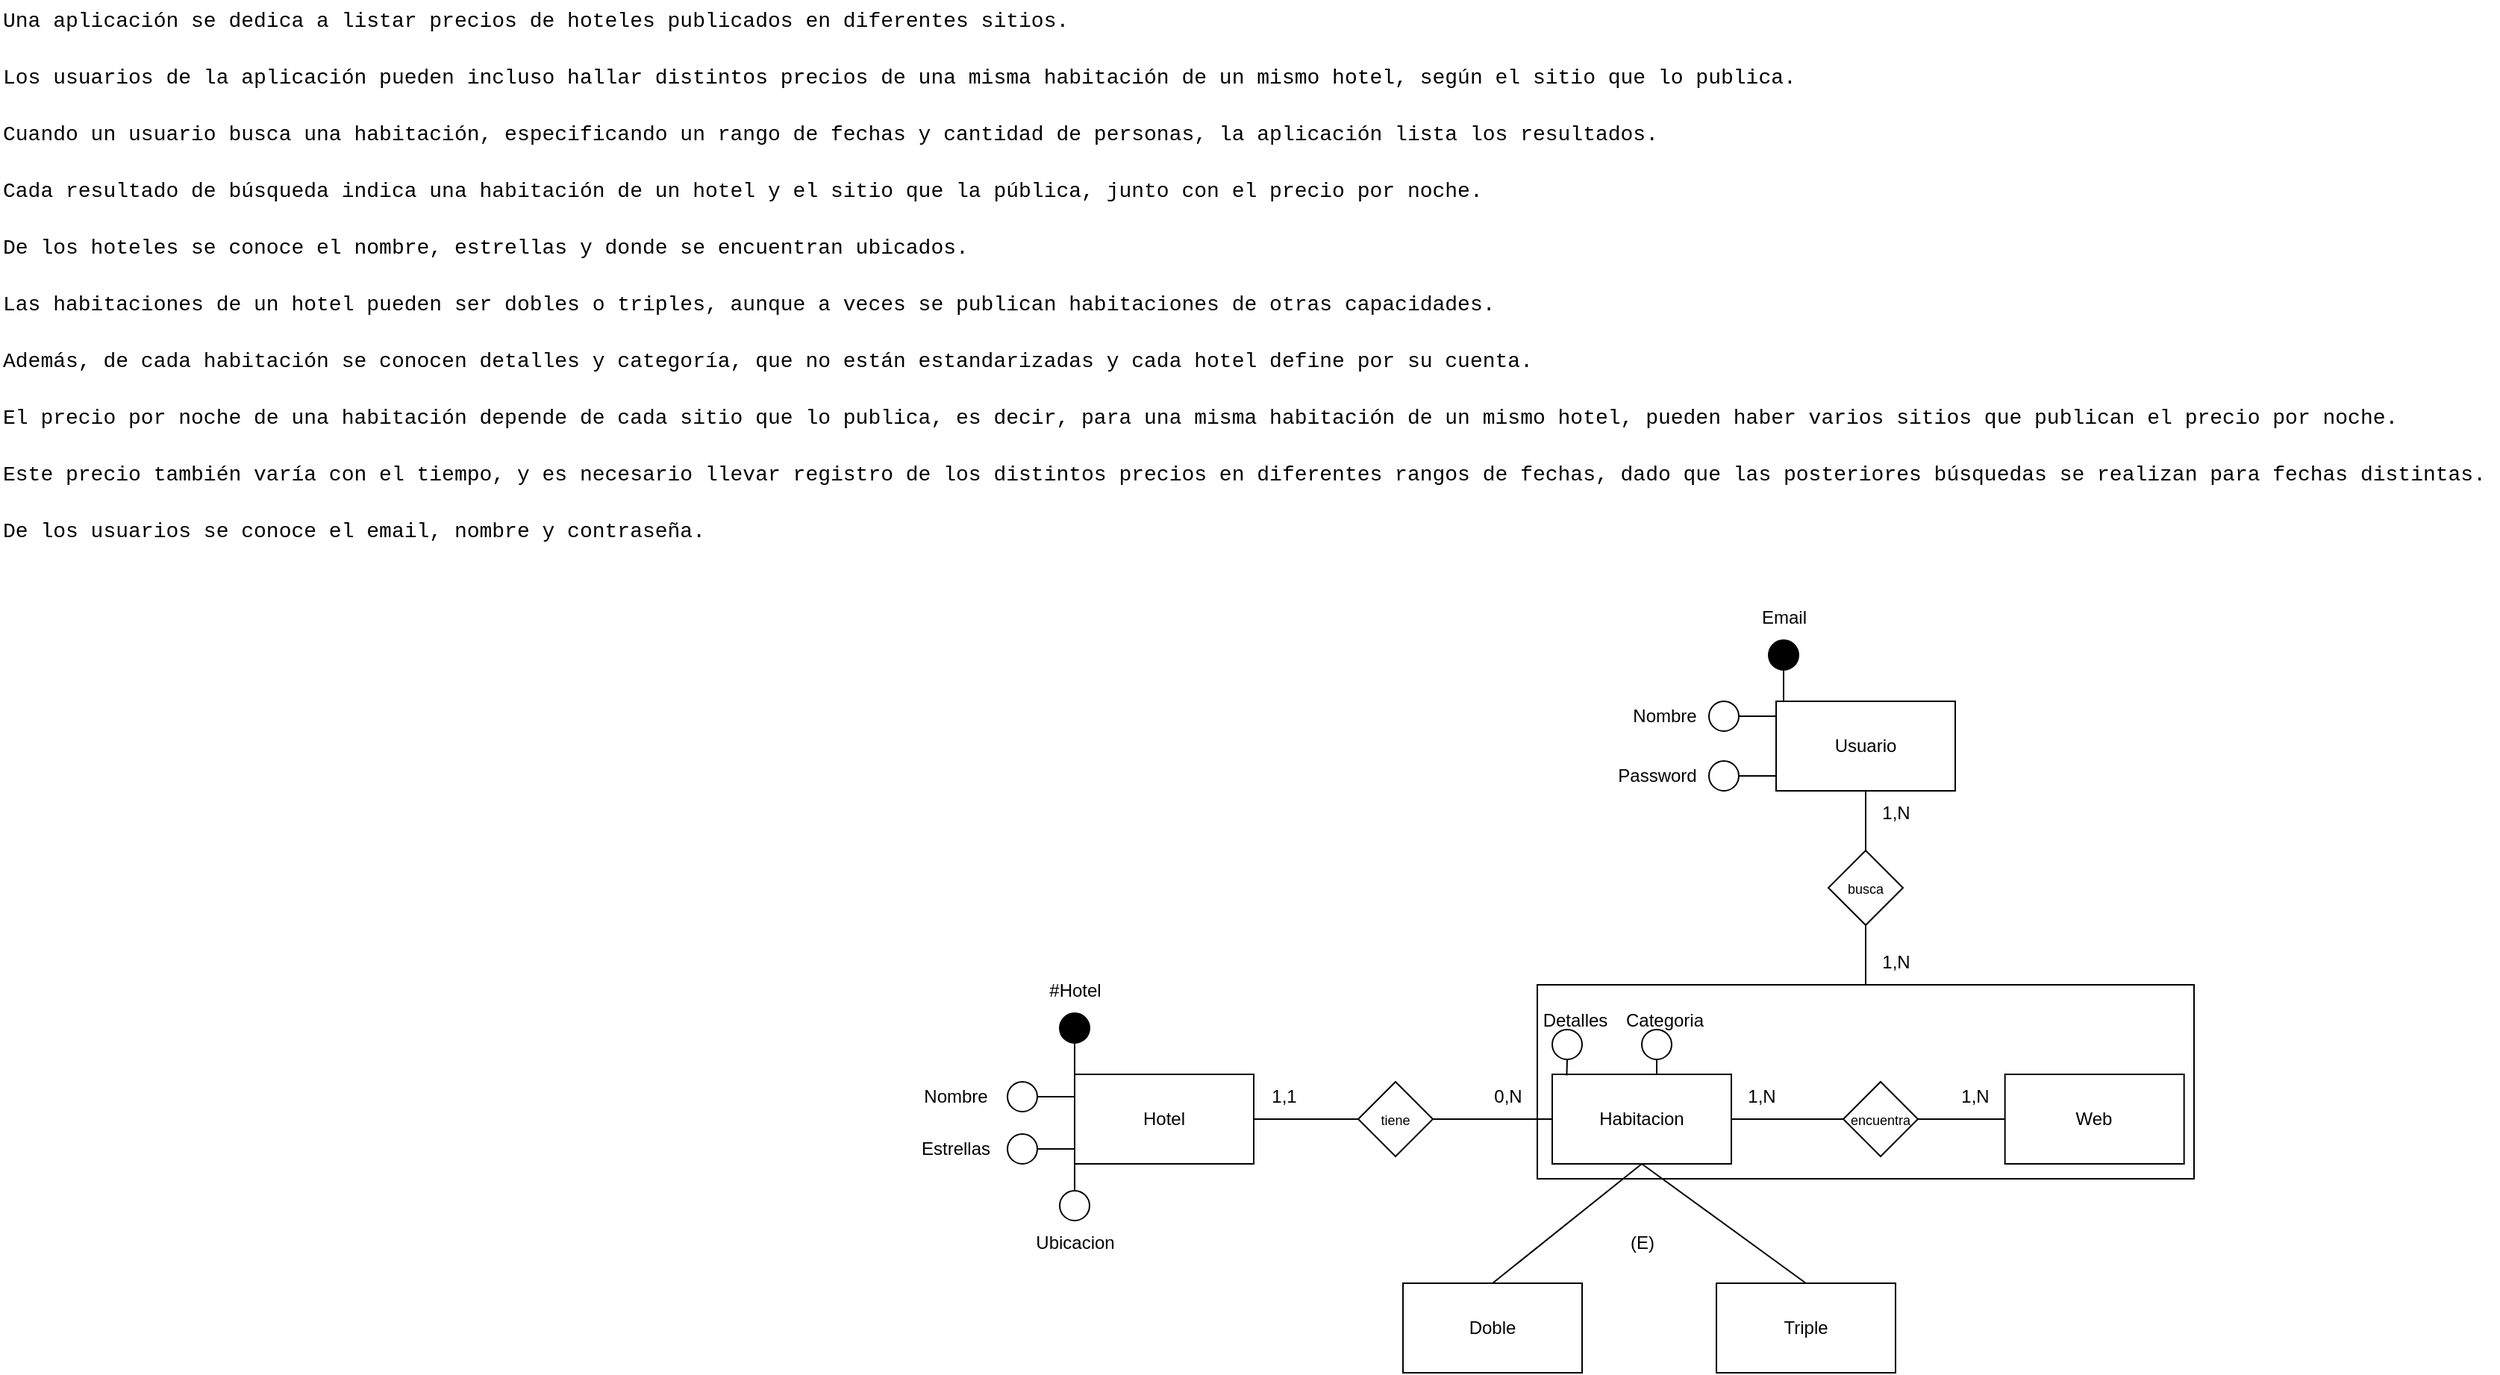 <mxfile version="24.7.8">
  <diagram name="Page-1" id="eMKIj62PLu1EhkCbCb0b">
    <mxGraphModel dx="2168" dy="671" grid="1" gridSize="10" guides="1" tooltips="1" connect="1" arrows="1" fold="1" page="1" pageScale="1" pageWidth="850" pageHeight="1100" math="0" shadow="0">
      <root>
        <mxCell id="0" />
        <mxCell id="1" parent="0" />
        <mxCell id="Yrx0gn1BQZuG0m7ZVt6Z-19" value="" style="rounded=0;whiteSpace=wrap;html=1;" vertex="1" parent="1">
          <mxGeometry x="270" y="750" width="440" height="130" as="geometry" />
        </mxCell>
        <mxCell id="Yrx0gn1BQZuG0m7ZVt6Z-2" value="Web" style="rounded=0;whiteSpace=wrap;html=1;" vertex="1" parent="1">
          <mxGeometry x="583.33" y="810" width="120" height="60" as="geometry" />
        </mxCell>
        <mxCell id="Yrx0gn1BQZuG0m7ZVt6Z-3" value="Habitacion" style="rounded=0;whiteSpace=wrap;html=1;" vertex="1" parent="1">
          <mxGeometry x="280" y="810" width="120" height="60" as="geometry" />
        </mxCell>
        <mxCell id="Yrx0gn1BQZuG0m7ZVt6Z-4" value="Doble" style="rounded=0;whiteSpace=wrap;html=1;" vertex="1" parent="1">
          <mxGeometry x="180" y="950" width="120" height="60" as="geometry" />
        </mxCell>
        <mxCell id="Yrx0gn1BQZuG0m7ZVt6Z-5" value="Triple" style="rounded=0;whiteSpace=wrap;html=1;" vertex="1" parent="1">
          <mxGeometry x="390" y="950" width="120" height="60" as="geometry" />
        </mxCell>
        <mxCell id="Yrx0gn1BQZuG0m7ZVt6Z-6" value="Usuario" style="rounded=0;whiteSpace=wrap;html=1;" vertex="1" parent="1">
          <mxGeometry x="430" y="560" width="120" height="60" as="geometry" />
        </mxCell>
        <mxCell id="Yrx0gn1BQZuG0m7ZVt6Z-7" value="Hotel" style="rounded=0;whiteSpace=wrap;html=1;" vertex="1" parent="1">
          <mxGeometry x="-40" y="810" width="120" height="60" as="geometry" />
        </mxCell>
        <mxCell id="Yrx0gn1BQZuG0m7ZVt6Z-8" value="&lt;font style=&quot;font-size: 9px;&quot;&gt;busca&lt;/font&gt;" style="rhombus;whiteSpace=wrap;html=1;" vertex="1" parent="1">
          <mxGeometry x="465" y="660" width="50" height="50" as="geometry" />
        </mxCell>
        <mxCell id="Yrx0gn1BQZuG0m7ZVt6Z-9" value="&lt;font style=&quot;font-size: 9px;&quot;&gt;encuentra&lt;/font&gt;" style="rhombus;whiteSpace=wrap;html=1;" vertex="1" parent="1">
          <mxGeometry x="475" y="815" width="50" height="50" as="geometry" />
        </mxCell>
        <mxCell id="Yrx0gn1BQZuG0m7ZVt6Z-10" value="&lt;font style=&quot;font-size: 9px;&quot;&gt;tiene&lt;/font&gt;" style="rhombus;whiteSpace=wrap;html=1;" vertex="1" parent="1">
          <mxGeometry x="150" y="815" width="50" height="50" as="geometry" />
        </mxCell>
        <mxCell id="Yrx0gn1BQZuG0m7ZVt6Z-12" value="" style="endArrow=none;html=1;rounded=0;exitX=1;exitY=0.5;exitDx=0;exitDy=0;entryX=0;entryY=0.5;entryDx=0;entryDy=0;" edge="1" parent="1" source="Yrx0gn1BQZuG0m7ZVt6Z-3" target="Yrx0gn1BQZuG0m7ZVt6Z-9">
          <mxGeometry width="50" height="50" relative="1" as="geometry">
            <mxPoint x="400" y="790" as="sourcePoint" />
            <mxPoint x="450" y="740" as="targetPoint" />
          </mxGeometry>
        </mxCell>
        <mxCell id="Yrx0gn1BQZuG0m7ZVt6Z-13" value="" style="endArrow=none;html=1;rounded=0;exitX=1;exitY=0.5;exitDx=0;exitDy=0;entryX=0;entryY=0.5;entryDx=0;entryDy=0;" edge="1" parent="1" source="Yrx0gn1BQZuG0m7ZVt6Z-9" target="Yrx0gn1BQZuG0m7ZVt6Z-2">
          <mxGeometry width="50" height="50" relative="1" as="geometry">
            <mxPoint x="540" y="800" as="sourcePoint" />
            <mxPoint x="570" y="870" as="targetPoint" />
          </mxGeometry>
        </mxCell>
        <mxCell id="Yrx0gn1BQZuG0m7ZVt6Z-14" value="" style="endArrow=none;html=1;rounded=0;entryX=0.5;entryY=1;entryDx=0;entryDy=0;exitX=0.5;exitY=0;exitDx=0;exitDy=0;" edge="1" parent="1" source="Yrx0gn1BQZuG0m7ZVt6Z-4" target="Yrx0gn1BQZuG0m7ZVt6Z-3">
          <mxGeometry width="50" height="50" relative="1" as="geometry">
            <mxPoint x="290" y="930" as="sourcePoint" />
            <mxPoint x="340" y="880" as="targetPoint" />
          </mxGeometry>
        </mxCell>
        <mxCell id="Yrx0gn1BQZuG0m7ZVt6Z-15" value="" style="endArrow=none;html=1;rounded=0;entryX=0.5;entryY=1;entryDx=0;entryDy=0;exitX=0.5;exitY=0;exitDx=0;exitDy=0;" edge="1" parent="1" source="Yrx0gn1BQZuG0m7ZVt6Z-5" target="Yrx0gn1BQZuG0m7ZVt6Z-3">
          <mxGeometry width="50" height="50" relative="1" as="geometry">
            <mxPoint x="360" y="960" as="sourcePoint" />
            <mxPoint x="410" y="910" as="targetPoint" />
          </mxGeometry>
        </mxCell>
        <mxCell id="Yrx0gn1BQZuG0m7ZVt6Z-16" value="" style="endArrow=none;html=1;rounded=0;exitX=1;exitY=0.5;exitDx=0;exitDy=0;entryX=0;entryY=0.5;entryDx=0;entryDy=0;" edge="1" parent="1" source="Yrx0gn1BQZuG0m7ZVt6Z-7" target="Yrx0gn1BQZuG0m7ZVt6Z-10">
          <mxGeometry width="50" height="50" relative="1" as="geometry">
            <mxPoint x="140" y="740" as="sourcePoint" />
            <mxPoint x="190" y="690" as="targetPoint" />
          </mxGeometry>
        </mxCell>
        <mxCell id="Yrx0gn1BQZuG0m7ZVt6Z-17" value="" style="endArrow=none;html=1;rounded=0;exitX=1;exitY=0.5;exitDx=0;exitDy=0;entryX=0;entryY=0.5;entryDx=0;entryDy=0;" edge="1" parent="1" source="Yrx0gn1BQZuG0m7ZVt6Z-10" target="Yrx0gn1BQZuG0m7ZVt6Z-3">
          <mxGeometry width="50" height="50" relative="1" as="geometry">
            <mxPoint x="250" y="790" as="sourcePoint" />
            <mxPoint x="300" y="740" as="targetPoint" />
          </mxGeometry>
        </mxCell>
        <mxCell id="Yrx0gn1BQZuG0m7ZVt6Z-18" value="(E)" style="text;html=1;align=center;verticalAlign=middle;resizable=0;points=[];autosize=1;strokeColor=none;fillColor=none;" vertex="1" parent="1">
          <mxGeometry x="320" y="908" width="40" height="30" as="geometry" />
        </mxCell>
        <mxCell id="Yrx0gn1BQZuG0m7ZVt6Z-21" value="" style="endArrow=none;html=1;rounded=0;entryX=0.5;entryY=1;entryDx=0;entryDy=0;exitX=0.5;exitY=0;exitDx=0;exitDy=0;" edge="1" parent="1" source="Yrx0gn1BQZuG0m7ZVt6Z-8" target="Yrx0gn1BQZuG0m7ZVt6Z-6">
          <mxGeometry width="50" height="50" relative="1" as="geometry">
            <mxPoint x="270" y="690" as="sourcePoint" />
            <mxPoint x="320" y="640" as="targetPoint" />
          </mxGeometry>
        </mxCell>
        <mxCell id="Yrx0gn1BQZuG0m7ZVt6Z-22" value="" style="endArrow=none;html=1;rounded=0;entryX=0.5;entryY=1;entryDx=0;entryDy=0;exitX=0.5;exitY=0;exitDx=0;exitDy=0;" edge="1" parent="1" source="Yrx0gn1BQZuG0m7ZVt6Z-19" target="Yrx0gn1BQZuG0m7ZVt6Z-8">
          <mxGeometry width="50" height="50" relative="1" as="geometry">
            <mxPoint x="340" y="750" as="sourcePoint" />
            <mxPoint x="390" y="700" as="targetPoint" />
          </mxGeometry>
        </mxCell>
        <mxCell id="Yrx0gn1BQZuG0m7ZVt6Z-23" value="&lt;div style=&quot;font-family: Consolas, &amp;quot;Courier New&amp;quot;, monospace; font-size: 14px; line-height: 19px; white-space-collapse: preserve;&quot;&gt;Una aplicación se dedica a listar precios de hoteles publicados en diferentes sitios.&lt;/div&gt;&lt;div style=&quot;font-family: Consolas, &amp;quot;Courier New&amp;quot;, monospace; font-size: 14px; line-height: 19px; white-space-collapse: preserve;&quot;&gt; &lt;/div&gt;&lt;div style=&quot;font-family: Consolas, &amp;quot;Courier New&amp;quot;, monospace; font-size: 14px; line-height: 19px; white-space-collapse: preserve;&quot;&gt;Los usuarios de la aplicación pueden incluso hallar distintos precios de una misma habitación de un mismo hotel, según el sitio que lo publica.&lt;/div&gt;&lt;div style=&quot;font-family: Consolas, &amp;quot;Courier New&amp;quot;, monospace; font-size: 14px; line-height: 19px; white-space-collapse: preserve;&quot;&gt; &lt;/div&gt;&lt;div style=&quot;font-family: Consolas, &amp;quot;Courier New&amp;quot;, monospace; font-size: 14px; line-height: 19px; white-space-collapse: preserve;&quot;&gt;Cuando un usuario busca una habitación, especificando un rango de fechas y cantidad de personas, la aplicación lista los resultados.&lt;/div&gt;&lt;div style=&quot;font-family: Consolas, &amp;quot;Courier New&amp;quot;, monospace; font-size: 14px; line-height: 19px; white-space-collapse: preserve;&quot;&gt;&lt;br&gt;&lt;/div&gt;&lt;div style=&quot;font-family: Consolas, &amp;quot;Courier New&amp;quot;, monospace; font-size: 14px; line-height: 19px; white-space-collapse: preserve;&quot;&gt;Cada resultado de búsqueda indica una habitación de un hotel y el sitio que la pública, junto con el precio por noche. &lt;/div&gt;&lt;div style=&quot;font-family: Consolas, &amp;quot;Courier New&amp;quot;, monospace; font-size: 14px; line-height: 19px; white-space-collapse: preserve;&quot;&gt;&lt;br&gt;&lt;/div&gt;&lt;div style=&quot;font-family: Consolas, &amp;quot;Courier New&amp;quot;, monospace; font-size: 14px; line-height: 19px; white-space-collapse: preserve;&quot;&gt;De los hoteles se conoce el nombre, estrellas y donde se encuentran ubicados. &lt;/div&gt;&lt;div style=&quot;font-family: Consolas, &amp;quot;Courier New&amp;quot;, monospace; font-size: 14px; line-height: 19px; white-space-collapse: preserve;&quot;&gt;&lt;br&gt;&lt;/div&gt;&lt;div style=&quot;font-family: Consolas, &amp;quot;Courier New&amp;quot;, monospace; font-size: 14px; line-height: 19px; white-space-collapse: preserve;&quot;&gt;Las habitaciones de un hotel pueden ser dobles o triples, aunque a veces se publican habitaciones de otras capacidades. &lt;/div&gt;&lt;div style=&quot;font-family: Consolas, &amp;quot;Courier New&amp;quot;, monospace; font-size: 14px; line-height: 19px; white-space-collapse: preserve;&quot;&gt;&lt;br&gt;&lt;/div&gt;&lt;div style=&quot;font-family: Consolas, &amp;quot;Courier New&amp;quot;, monospace; font-size: 14px; line-height: 19px; white-space-collapse: preserve;&quot;&gt;Además, de cada habitación se conocen detalles y categoría, que no están estandarizadas y cada hotel define por su cuenta. &lt;/div&gt;&lt;div style=&quot;font-family: Consolas, &amp;quot;Courier New&amp;quot;, monospace; font-size: 14px; line-height: 19px; white-space-collapse: preserve;&quot;&gt;&lt;br&gt;&lt;/div&gt;&lt;div style=&quot;font-family: Consolas, &amp;quot;Courier New&amp;quot;, monospace; font-size: 14px; line-height: 19px; white-space-collapse: preserve;&quot;&gt;El precio por noche de una habitación depende de cada sitio que lo publica, es decir, para una misma habitación de un mismo hotel, pueden haber varios sitios que publican el precio por noche. &lt;/div&gt;&lt;div style=&quot;font-family: Consolas, &amp;quot;Courier New&amp;quot;, monospace; font-size: 14px; line-height: 19px; white-space-collapse: preserve;&quot;&gt;&lt;br&gt;&lt;/div&gt;&lt;div style=&quot;font-family: Consolas, &amp;quot;Courier New&amp;quot;, monospace; font-size: 14px; line-height: 19px; white-space-collapse: preserve;&quot;&gt;Este precio también varía con el tiempo, y es necesario llevar registro de los distintos precios en diferentes rangos de fechas, dado que las posteriores búsquedas se realizan para fechas distintas. &lt;/div&gt;&lt;div style=&quot;font-family: Consolas, &amp;quot;Courier New&amp;quot;, monospace; font-size: 14px; line-height: 19px; white-space-collapse: preserve;&quot;&gt;&lt;br&gt;&lt;/div&gt;&lt;div style=&quot;font-family: Consolas, &amp;quot;Courier New&amp;quot;, monospace; font-size: 14px; line-height: 19px; white-space-collapse: preserve;&quot;&gt;De los usuarios se conoce el email, nombre y contraseña.&lt;/div&gt;" style="text;html=1;align=left;verticalAlign=middle;resizable=0;points=[];autosize=1;strokeColor=none;fillColor=none;" vertex="1" parent="1">
          <mxGeometry x="-760" y="90" width="1560" height="370" as="geometry" />
        </mxCell>
        <mxCell id="Yrx0gn1BQZuG0m7ZVt6Z-24" value="1,N" style="text;html=1;align=center;verticalAlign=middle;resizable=0;points=[];autosize=1;strokeColor=none;fillColor=none;" vertex="1" parent="1">
          <mxGeometry x="490" y="620" width="40" height="30" as="geometry" />
        </mxCell>
        <mxCell id="Yrx0gn1BQZuG0m7ZVt6Z-26" value="1,N" style="text;html=1;align=center;verticalAlign=middle;resizable=0;points=[];autosize=1;strokeColor=none;fillColor=none;" vertex="1" parent="1">
          <mxGeometry x="490" y="720" width="40" height="30" as="geometry" />
        </mxCell>
        <mxCell id="Yrx0gn1BQZuG0m7ZVt6Z-27" value="1,N" style="text;html=1;align=center;verticalAlign=middle;resizable=0;points=[];autosize=1;strokeColor=none;fillColor=none;" vertex="1" parent="1">
          <mxGeometry x="400" y="810" width="40" height="30" as="geometry" />
        </mxCell>
        <mxCell id="Yrx0gn1BQZuG0m7ZVt6Z-28" value="1,N" style="text;html=1;align=center;verticalAlign=middle;resizable=0;points=[];autosize=1;strokeColor=none;fillColor=none;" vertex="1" parent="1">
          <mxGeometry x="543.33" y="810" width="40" height="30" as="geometry" />
        </mxCell>
        <mxCell id="Yrx0gn1BQZuG0m7ZVt6Z-29" value="0,N" style="text;html=1;align=center;verticalAlign=middle;resizable=0;points=[];autosize=1;strokeColor=none;fillColor=none;" vertex="1" parent="1">
          <mxGeometry x="230" y="810" width="40" height="30" as="geometry" />
        </mxCell>
        <mxCell id="Yrx0gn1BQZuG0m7ZVt6Z-30" value="1,1" style="text;html=1;align=center;verticalAlign=middle;resizable=0;points=[];autosize=1;strokeColor=none;fillColor=none;" vertex="1" parent="1">
          <mxGeometry x="80" y="810" width="40" height="30" as="geometry" />
        </mxCell>
        <mxCell id="Yrx0gn1BQZuG0m7ZVt6Z-31" value="" style="ellipse;whiteSpace=wrap;html=1;aspect=fixed;" vertex="1" parent="1">
          <mxGeometry x="385" y="560" width="20" height="20" as="geometry" />
        </mxCell>
        <mxCell id="Yrx0gn1BQZuG0m7ZVt6Z-32" value="" style="endArrow=none;html=1;rounded=0;entryX=1;entryY=0.5;entryDx=0;entryDy=0;" edge="1" target="Yrx0gn1BQZuG0m7ZVt6Z-31" parent="1">
          <mxGeometry width="50" height="50" relative="1" as="geometry">
            <mxPoint x="430" y="570" as="sourcePoint" />
            <mxPoint x="560" y="550" as="targetPoint" />
          </mxGeometry>
        </mxCell>
        <mxCell id="Yrx0gn1BQZuG0m7ZVt6Z-35" value="" style="ellipse;whiteSpace=wrap;html=1;aspect=fixed;" vertex="1" parent="1">
          <mxGeometry x="385" y="600" width="20" height="20" as="geometry" />
        </mxCell>
        <mxCell id="Yrx0gn1BQZuG0m7ZVt6Z-36" value="" style="endArrow=none;html=1;rounded=0;entryX=1;entryY=0.5;entryDx=0;entryDy=0;" edge="1" target="Yrx0gn1BQZuG0m7ZVt6Z-35" parent="1">
          <mxGeometry width="50" height="50" relative="1" as="geometry">
            <mxPoint x="430" y="610" as="sourcePoint" />
            <mxPoint x="560" y="590" as="targetPoint" />
          </mxGeometry>
        </mxCell>
        <mxCell id="Yrx0gn1BQZuG0m7ZVt6Z-37" value="" style="ellipse;whiteSpace=wrap;html=1;aspect=fixed;fillColor=#000000;" vertex="1" parent="1">
          <mxGeometry x="425" y="519.0" width="20" height="20" as="geometry" />
        </mxCell>
        <mxCell id="Yrx0gn1BQZuG0m7ZVt6Z-38" value="" style="endArrow=none;html=1;rounded=0;entryX=0.5;entryY=1;entryDx=0;entryDy=0;" edge="1" target="Yrx0gn1BQZuG0m7ZVt6Z-37" parent="1">
          <mxGeometry width="50" height="50" relative="1" as="geometry">
            <mxPoint x="435" y="560.0" as="sourcePoint" />
            <mxPoint x="425" y="514.0" as="targetPoint" />
          </mxGeometry>
        </mxCell>
        <mxCell id="Yrx0gn1BQZuG0m7ZVt6Z-39" value="Email" style="text;html=1;align=center;verticalAlign=middle;resizable=0;points=[];autosize=1;strokeColor=none;fillColor=none;" vertex="1" parent="1">
          <mxGeometry x="410" y="489" width="50" height="30" as="geometry" />
        </mxCell>
        <mxCell id="Yrx0gn1BQZuG0m7ZVt6Z-40" value="Nombre" style="text;html=1;align=center;verticalAlign=middle;resizable=0;points=[];autosize=1;strokeColor=none;fillColor=none;" vertex="1" parent="1">
          <mxGeometry x="320" y="555" width="70" height="30" as="geometry" />
        </mxCell>
        <mxCell id="Yrx0gn1BQZuG0m7ZVt6Z-41" value="Password" style="text;html=1;align=center;verticalAlign=middle;resizable=0;points=[];autosize=1;strokeColor=none;fillColor=none;" vertex="1" parent="1">
          <mxGeometry x="310" y="595" width="80" height="30" as="geometry" />
        </mxCell>
        <mxCell id="Yrx0gn1BQZuG0m7ZVt6Z-42" value="" style="ellipse;whiteSpace=wrap;html=1;aspect=fixed;fillColor=#000000;" vertex="1" parent="1">
          <mxGeometry x="-50" y="769.0" width="20" height="20" as="geometry" />
        </mxCell>
        <mxCell id="Yrx0gn1BQZuG0m7ZVt6Z-43" value="" style="endArrow=none;html=1;rounded=0;entryX=0.5;entryY=1;entryDx=0;entryDy=0;" edge="1" target="Yrx0gn1BQZuG0m7ZVt6Z-42" parent="1">
          <mxGeometry width="50" height="50" relative="1" as="geometry">
            <mxPoint x="-40" y="810.0" as="sourcePoint" />
            <mxPoint x="-50" y="764.0" as="targetPoint" />
          </mxGeometry>
        </mxCell>
        <mxCell id="Yrx0gn1BQZuG0m7ZVt6Z-44" value="" style="ellipse;whiteSpace=wrap;html=1;aspect=fixed;" vertex="1" parent="1">
          <mxGeometry x="-85" y="815" width="20" height="20" as="geometry" />
        </mxCell>
        <mxCell id="Yrx0gn1BQZuG0m7ZVt6Z-45" value="" style="endArrow=none;html=1;rounded=0;entryX=1;entryY=0.5;entryDx=0;entryDy=0;" edge="1" target="Yrx0gn1BQZuG0m7ZVt6Z-44" parent="1">
          <mxGeometry width="50" height="50" relative="1" as="geometry">
            <mxPoint x="-40" y="825" as="sourcePoint" />
            <mxPoint x="90" y="805" as="targetPoint" />
          </mxGeometry>
        </mxCell>
        <mxCell id="Yrx0gn1BQZuG0m7ZVt6Z-46" value="" style="ellipse;whiteSpace=wrap;html=1;aspect=fixed;" vertex="1" parent="1">
          <mxGeometry x="-85" y="850" width="20" height="20" as="geometry" />
        </mxCell>
        <mxCell id="Yrx0gn1BQZuG0m7ZVt6Z-47" value="" style="endArrow=none;html=1;rounded=0;entryX=1;entryY=0.5;entryDx=0;entryDy=0;" edge="1" target="Yrx0gn1BQZuG0m7ZVt6Z-46" parent="1">
          <mxGeometry width="50" height="50" relative="1" as="geometry">
            <mxPoint x="-40" y="860" as="sourcePoint" />
            <mxPoint x="90" y="840" as="targetPoint" />
          </mxGeometry>
        </mxCell>
        <mxCell id="Yrx0gn1BQZuG0m7ZVt6Z-48" value="#Hotel" style="text;html=1;align=center;verticalAlign=middle;resizable=0;points=[];autosize=1;strokeColor=none;fillColor=none;" vertex="1" parent="1">
          <mxGeometry x="-70" y="739" width="60" height="30" as="geometry" />
        </mxCell>
        <mxCell id="Yrx0gn1BQZuG0m7ZVt6Z-49" value="Nombre" style="text;html=1;align=center;verticalAlign=middle;resizable=0;points=[];autosize=1;strokeColor=none;fillColor=none;" vertex="1" parent="1">
          <mxGeometry x="-155" y="810" width="70" height="30" as="geometry" />
        </mxCell>
        <mxCell id="Yrx0gn1BQZuG0m7ZVt6Z-50" value="Estrellas" style="text;html=1;align=center;verticalAlign=middle;resizable=0;points=[];autosize=1;strokeColor=none;fillColor=none;" vertex="1" parent="1">
          <mxGeometry x="-155" y="845" width="70" height="30" as="geometry" />
        </mxCell>
        <mxCell id="Yrx0gn1BQZuG0m7ZVt6Z-51" value="" style="ellipse;whiteSpace=wrap;html=1;aspect=fixed;" vertex="1" parent="1">
          <mxGeometry x="-50" y="888" width="20" height="20" as="geometry" />
        </mxCell>
        <mxCell id="Yrx0gn1BQZuG0m7ZVt6Z-52" value="" style="endArrow=none;html=1;rounded=0;entryX=0.5;entryY=0;entryDx=0;entryDy=0;exitX=0;exitY=1;exitDx=0;exitDy=0;" edge="1" target="Yrx0gn1BQZuG0m7ZVt6Z-51" parent="1" source="Yrx0gn1BQZuG0m7ZVt6Z-7">
          <mxGeometry width="50" height="50" relative="1" as="geometry">
            <mxPoint x="5" y="940" as="sourcePoint" />
            <mxPoint x="135" y="920" as="targetPoint" />
          </mxGeometry>
        </mxCell>
        <mxCell id="Yrx0gn1BQZuG0m7ZVt6Z-53" value="Ubicacion" style="text;html=1;align=center;verticalAlign=middle;resizable=0;points=[];autosize=1;strokeColor=none;fillColor=none;" vertex="1" parent="1">
          <mxGeometry x="-80" y="908" width="80" height="30" as="geometry" />
        </mxCell>
        <mxCell id="Yrx0gn1BQZuG0m7ZVt6Z-54" value="" style="ellipse;whiteSpace=wrap;html=1;aspect=fixed;" vertex="1" parent="1">
          <mxGeometry x="280" y="780" width="20" height="20" as="geometry" />
        </mxCell>
        <mxCell id="Yrx0gn1BQZuG0m7ZVt6Z-55" value="" style="endArrow=none;html=1;rounded=0;entryX=0.5;entryY=1;entryDx=0;entryDy=0;exitX=0.081;exitY=0.013;exitDx=0;exitDy=0;exitPerimeter=0;" edge="1" target="Yrx0gn1BQZuG0m7ZVt6Z-54" parent="1" source="Yrx0gn1BQZuG0m7ZVt6Z-3">
          <mxGeometry width="50" height="50" relative="1" as="geometry">
            <mxPoint x="280" y="810" as="sourcePoint" />
            <mxPoint x="280" y="760" as="targetPoint" />
          </mxGeometry>
        </mxCell>
        <mxCell id="Yrx0gn1BQZuG0m7ZVt6Z-57" value="Detalles" style="text;html=1;align=center;verticalAlign=middle;resizable=0;points=[];autosize=1;strokeColor=none;fillColor=none;" vertex="1" parent="1">
          <mxGeometry x="260" y="759" width="70" height="30" as="geometry" />
        </mxCell>
        <mxCell id="Yrx0gn1BQZuG0m7ZVt6Z-58" value="" style="ellipse;whiteSpace=wrap;html=1;aspect=fixed;" vertex="1" parent="1">
          <mxGeometry x="340" y="780" width="20" height="20" as="geometry" />
        </mxCell>
        <mxCell id="Yrx0gn1BQZuG0m7ZVt6Z-59" value="" style="endArrow=none;html=1;rounded=0;entryX=0.5;entryY=1;entryDx=0;entryDy=0;" edge="1" target="Yrx0gn1BQZuG0m7ZVt6Z-58" parent="1">
          <mxGeometry width="50" height="50" relative="1" as="geometry">
            <mxPoint x="350" y="810" as="sourcePoint" />
            <mxPoint x="340" y="760" as="targetPoint" />
          </mxGeometry>
        </mxCell>
        <mxCell id="Yrx0gn1BQZuG0m7ZVt6Z-60" value="Categoria" style="text;html=1;align=center;verticalAlign=middle;resizable=0;points=[];autosize=1;strokeColor=none;fillColor=none;" vertex="1" parent="1">
          <mxGeometry x="315" y="759" width="80" height="30" as="geometry" />
        </mxCell>
      </root>
    </mxGraphModel>
  </diagram>
</mxfile>
